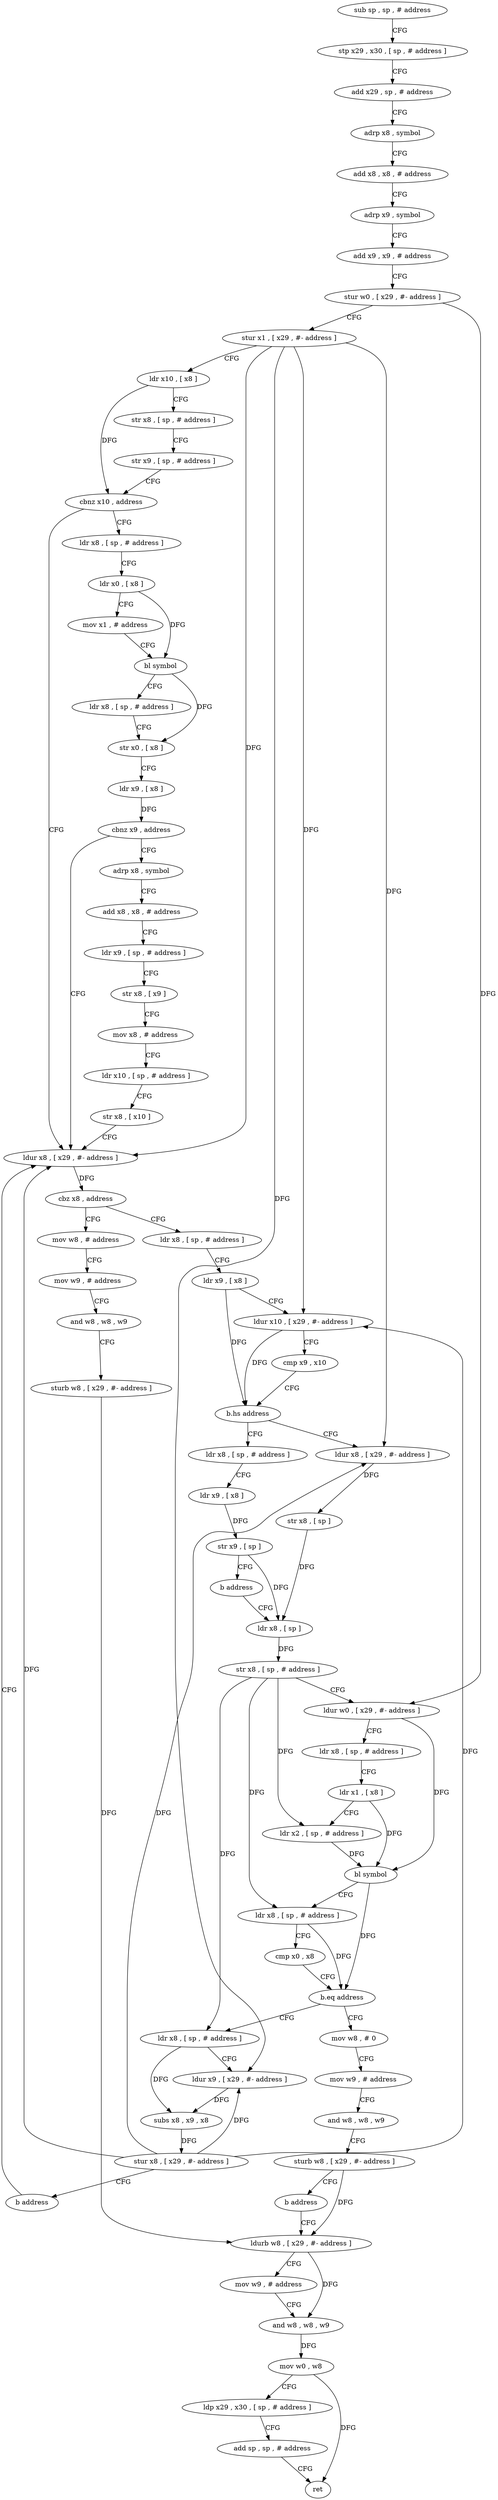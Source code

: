 digraph "func" {
"4242936" [label = "sub sp , sp , # address" ]
"4242940" [label = "stp x29 , x30 , [ sp , # address ]" ]
"4242944" [label = "add x29 , sp , # address" ]
"4242948" [label = "adrp x8 , symbol" ]
"4242952" [label = "add x8 , x8 , # address" ]
"4242956" [label = "adrp x9 , symbol" ]
"4242960" [label = "add x9 , x9 , # address" ]
"4242964" [label = "stur w0 , [ x29 , #- address ]" ]
"4242968" [label = "stur x1 , [ x29 , #- address ]" ]
"4242972" [label = "ldr x10 , [ x8 ]" ]
"4242976" [label = "str x8 , [ sp , # address ]" ]
"4242980" [label = "str x9 , [ sp , # address ]" ]
"4242984" [label = "cbnz x10 , address" ]
"4243048" [label = "ldur x8 , [ x29 , #- address ]" ]
"4242988" [label = "ldr x8 , [ sp , # address ]" ]
"4243052" [label = "cbz x8 , address" ]
"4243180" [label = "mov w8 , # address" ]
"4243056" [label = "ldr x8 , [ sp , # address ]" ]
"4242992" [label = "ldr x0 , [ x8 ]" ]
"4242996" [label = "mov x1 , # address" ]
"4243000" [label = "bl symbol" ]
"4243004" [label = "ldr x8 , [ sp , # address ]" ]
"4243008" [label = "str x0 , [ x8 ]" ]
"4243012" [label = "ldr x9 , [ x8 ]" ]
"4243016" [label = "cbnz x9 , address" ]
"4243020" [label = "adrp x8 , symbol" ]
"4243184" [label = "mov w9 , # address" ]
"4243188" [label = "and w8 , w8 , w9" ]
"4243192" [label = "sturb w8 , [ x29 , #- address ]" ]
"4243196" [label = "ldurb w8 , [ x29 , #- address ]" ]
"4243060" [label = "ldr x9 , [ x8 ]" ]
"4243064" [label = "ldur x10 , [ x29 , #- address ]" ]
"4243068" [label = "cmp x9 , x10" ]
"4243072" [label = "b.hs address" ]
"4243092" [label = "ldur x8 , [ x29 , #- address ]" ]
"4243076" [label = "ldr x8 , [ sp , # address ]" ]
"4243024" [label = "add x8 , x8 , # address" ]
"4243028" [label = "ldr x9 , [ sp , # address ]" ]
"4243032" [label = "str x8 , [ x9 ]" ]
"4243036" [label = "mov x8 , # address" ]
"4243040" [label = "ldr x10 , [ sp , # address ]" ]
"4243044" [label = "str x8 , [ x10 ]" ]
"4243096" [label = "str x8 , [ sp ]" ]
"4243100" [label = "ldr x8 , [ sp ]" ]
"4243080" [label = "ldr x9 , [ x8 ]" ]
"4243084" [label = "str x9 , [ sp ]" ]
"4243088" [label = "b address" ]
"4243160" [label = "ldr x8 , [ sp , # address ]" ]
"4243164" [label = "ldur x9 , [ x29 , #- address ]" ]
"4243168" [label = "subs x8 , x9 , x8" ]
"4243172" [label = "stur x8 , [ x29 , #- address ]" ]
"4243176" [label = "b address" ]
"4243140" [label = "mov w8 , # 0" ]
"4243144" [label = "mov w9 , # address" ]
"4243148" [label = "and w8 , w8 , w9" ]
"4243152" [label = "sturb w8 , [ x29 , #- address ]" ]
"4243156" [label = "b address" ]
"4243104" [label = "str x8 , [ sp , # address ]" ]
"4243108" [label = "ldur w0 , [ x29 , #- address ]" ]
"4243112" [label = "ldr x8 , [ sp , # address ]" ]
"4243116" [label = "ldr x1 , [ x8 ]" ]
"4243120" [label = "ldr x2 , [ sp , # address ]" ]
"4243124" [label = "bl symbol" ]
"4243128" [label = "ldr x8 , [ sp , # address ]" ]
"4243132" [label = "cmp x0 , x8" ]
"4243136" [label = "b.eq address" ]
"4243200" [label = "mov w9 , # address" ]
"4243204" [label = "and w8 , w8 , w9" ]
"4243208" [label = "mov w0 , w8" ]
"4243212" [label = "ldp x29 , x30 , [ sp , # address ]" ]
"4243216" [label = "add sp , sp , # address" ]
"4243220" [label = "ret" ]
"4242936" -> "4242940" [ label = "CFG" ]
"4242940" -> "4242944" [ label = "CFG" ]
"4242944" -> "4242948" [ label = "CFG" ]
"4242948" -> "4242952" [ label = "CFG" ]
"4242952" -> "4242956" [ label = "CFG" ]
"4242956" -> "4242960" [ label = "CFG" ]
"4242960" -> "4242964" [ label = "CFG" ]
"4242964" -> "4242968" [ label = "CFG" ]
"4242964" -> "4243108" [ label = "DFG" ]
"4242968" -> "4242972" [ label = "CFG" ]
"4242968" -> "4243048" [ label = "DFG" ]
"4242968" -> "4243064" [ label = "DFG" ]
"4242968" -> "4243092" [ label = "DFG" ]
"4242968" -> "4243164" [ label = "DFG" ]
"4242972" -> "4242976" [ label = "CFG" ]
"4242972" -> "4242984" [ label = "DFG" ]
"4242976" -> "4242980" [ label = "CFG" ]
"4242980" -> "4242984" [ label = "CFG" ]
"4242984" -> "4243048" [ label = "CFG" ]
"4242984" -> "4242988" [ label = "CFG" ]
"4243048" -> "4243052" [ label = "DFG" ]
"4242988" -> "4242992" [ label = "CFG" ]
"4243052" -> "4243180" [ label = "CFG" ]
"4243052" -> "4243056" [ label = "CFG" ]
"4243180" -> "4243184" [ label = "CFG" ]
"4243056" -> "4243060" [ label = "CFG" ]
"4242992" -> "4242996" [ label = "CFG" ]
"4242992" -> "4243000" [ label = "DFG" ]
"4242996" -> "4243000" [ label = "CFG" ]
"4243000" -> "4243004" [ label = "CFG" ]
"4243000" -> "4243008" [ label = "DFG" ]
"4243004" -> "4243008" [ label = "CFG" ]
"4243008" -> "4243012" [ label = "CFG" ]
"4243012" -> "4243016" [ label = "DFG" ]
"4243016" -> "4243048" [ label = "CFG" ]
"4243016" -> "4243020" [ label = "CFG" ]
"4243020" -> "4243024" [ label = "CFG" ]
"4243184" -> "4243188" [ label = "CFG" ]
"4243188" -> "4243192" [ label = "CFG" ]
"4243192" -> "4243196" [ label = "DFG" ]
"4243196" -> "4243200" [ label = "CFG" ]
"4243196" -> "4243204" [ label = "DFG" ]
"4243060" -> "4243064" [ label = "CFG" ]
"4243060" -> "4243072" [ label = "DFG" ]
"4243064" -> "4243068" [ label = "CFG" ]
"4243064" -> "4243072" [ label = "DFG" ]
"4243068" -> "4243072" [ label = "CFG" ]
"4243072" -> "4243092" [ label = "CFG" ]
"4243072" -> "4243076" [ label = "CFG" ]
"4243092" -> "4243096" [ label = "DFG" ]
"4243076" -> "4243080" [ label = "CFG" ]
"4243024" -> "4243028" [ label = "CFG" ]
"4243028" -> "4243032" [ label = "CFG" ]
"4243032" -> "4243036" [ label = "CFG" ]
"4243036" -> "4243040" [ label = "CFG" ]
"4243040" -> "4243044" [ label = "CFG" ]
"4243044" -> "4243048" [ label = "CFG" ]
"4243096" -> "4243100" [ label = "DFG" ]
"4243100" -> "4243104" [ label = "DFG" ]
"4243080" -> "4243084" [ label = "DFG" ]
"4243084" -> "4243088" [ label = "CFG" ]
"4243084" -> "4243100" [ label = "DFG" ]
"4243088" -> "4243100" [ label = "CFG" ]
"4243160" -> "4243164" [ label = "CFG" ]
"4243160" -> "4243168" [ label = "DFG" ]
"4243164" -> "4243168" [ label = "DFG" ]
"4243168" -> "4243172" [ label = "DFG" ]
"4243172" -> "4243176" [ label = "CFG" ]
"4243172" -> "4243048" [ label = "DFG" ]
"4243172" -> "4243064" [ label = "DFG" ]
"4243172" -> "4243092" [ label = "DFG" ]
"4243172" -> "4243164" [ label = "DFG" ]
"4243176" -> "4243048" [ label = "CFG" ]
"4243140" -> "4243144" [ label = "CFG" ]
"4243144" -> "4243148" [ label = "CFG" ]
"4243148" -> "4243152" [ label = "CFG" ]
"4243152" -> "4243156" [ label = "CFG" ]
"4243152" -> "4243196" [ label = "DFG" ]
"4243156" -> "4243196" [ label = "CFG" ]
"4243104" -> "4243108" [ label = "CFG" ]
"4243104" -> "4243120" [ label = "DFG" ]
"4243104" -> "4243128" [ label = "DFG" ]
"4243104" -> "4243160" [ label = "DFG" ]
"4243108" -> "4243112" [ label = "CFG" ]
"4243108" -> "4243124" [ label = "DFG" ]
"4243112" -> "4243116" [ label = "CFG" ]
"4243116" -> "4243120" [ label = "CFG" ]
"4243116" -> "4243124" [ label = "DFG" ]
"4243120" -> "4243124" [ label = "DFG" ]
"4243124" -> "4243128" [ label = "CFG" ]
"4243124" -> "4243136" [ label = "DFG" ]
"4243128" -> "4243132" [ label = "CFG" ]
"4243128" -> "4243136" [ label = "DFG" ]
"4243132" -> "4243136" [ label = "CFG" ]
"4243136" -> "4243160" [ label = "CFG" ]
"4243136" -> "4243140" [ label = "CFG" ]
"4243200" -> "4243204" [ label = "CFG" ]
"4243204" -> "4243208" [ label = "DFG" ]
"4243208" -> "4243212" [ label = "CFG" ]
"4243208" -> "4243220" [ label = "DFG" ]
"4243212" -> "4243216" [ label = "CFG" ]
"4243216" -> "4243220" [ label = "CFG" ]
}
